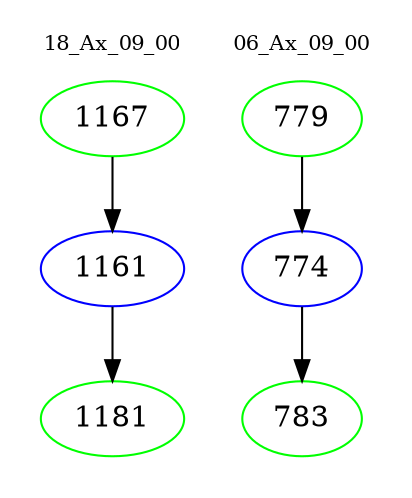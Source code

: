 digraph{
subgraph cluster_0 {
color = white
label = "18_Ax_09_00";
fontsize=10;
T0_1167 [label="1167", color="green"]
T0_1167 -> T0_1161 [color="black"]
T0_1161 [label="1161", color="blue"]
T0_1161 -> T0_1181 [color="black"]
T0_1181 [label="1181", color="green"]
}
subgraph cluster_1 {
color = white
label = "06_Ax_09_00";
fontsize=10;
T1_779 [label="779", color="green"]
T1_779 -> T1_774 [color="black"]
T1_774 [label="774", color="blue"]
T1_774 -> T1_783 [color="black"]
T1_783 [label="783", color="green"]
}
}

